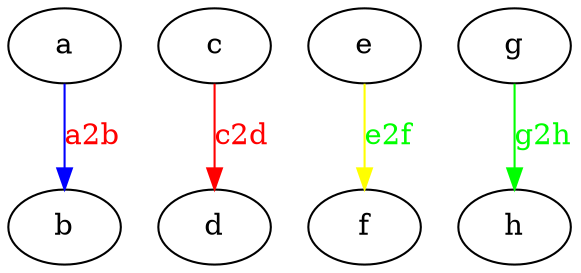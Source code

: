 digraph {
    a -> b[color=blue fontcolor=red label=a2b]
    c -> d[color=red fontcolor=red label=c2d]

  subgraph {
      e -> f[color=yellow fontcolor=green label=e2f]
      g -> h[color=green fontcolor=green label=g2h]
  }
}
